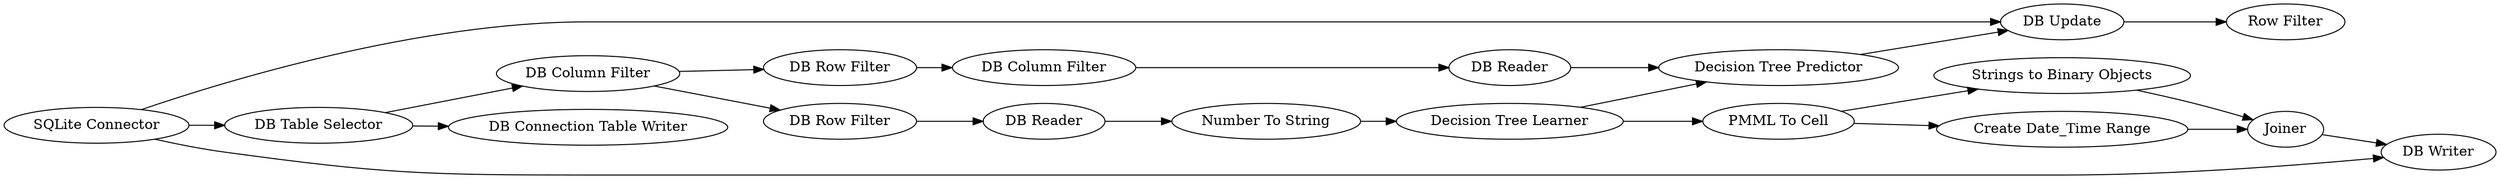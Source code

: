 digraph {
	"-4200548155873583591_187" [label="DB Row Filter"]
	"-6601553026806681764_190" [label="Strings to Binary Objects"]
	"-4200548155873583591_183" [label="SQLite Connector"]
	"-4200548155873583591_184" [label="DB Table Selector"]
	"-4200548155873583591_198" [label="DB Connection Table Writer"]
	"-4200548155873583591_196" [label="DB Reader"]
	"-4200548155873583591_186" [label="DB Row Filter"]
	"-6601553026806681764_191" [label="Create Date_Time Range"]
	"-4200548155873583591_199" [label="DB Writer"]
	"-4200548155873583591_190" [label="Number To String"]
	"-4200548155873583591_202" [label="DB Update"]
	"-4200548155873583591_194" [label="DB Reader"]
	"-4200548155873583591_195" [label="Decision Tree Learner"]
	"-6601553026806681764_192" [label=Joiner]
	"-4200548155873583591_185" [label="DB Column Filter"]
	"-4200548155873583591_201" [label="Row Filter"]
	"-4200548155873583591_193" [label="Decision Tree Predictor"]
	"-4200548155873583591_188" [label="DB Column Filter"]
	"-6601553026806681764_177" [label="PMML To Cell"]
	"-6601553026806681764_192" -> "-4200548155873583591_199"
	"-4200548155873583591_184" -> "-4200548155873583591_198"
	"-4200548155873583591_183" -> "-4200548155873583591_184"
	"-4200548155873583591_202" -> "-4200548155873583591_201"
	"-4200548155873583591_195" -> "-6601553026806681764_177"
	"-4200548155873583591_190" -> "-4200548155873583591_195"
	"-6601553026806681764_191" -> "-6601553026806681764_192"
	"-4200548155873583591_183" -> "-4200548155873583591_199"
	"-6601553026806681764_190" -> "-6601553026806681764_192"
	"-4200548155873583591_193" -> "-4200548155873583591_202"
	"-4200548155873583591_185" -> "-4200548155873583591_186"
	"-4200548155873583591_185" -> "-4200548155873583591_187"
	"-4200548155873583591_194" -> "-4200548155873583591_190"
	"-4200548155873583591_188" -> "-4200548155873583591_196"
	"-4200548155873583591_187" -> "-4200548155873583591_188"
	"-4200548155873583591_183" -> "-4200548155873583591_202"
	"-6601553026806681764_177" -> "-6601553026806681764_191"
	"-6601553026806681764_177" -> "-6601553026806681764_190"
	"-4200548155873583591_186" -> "-4200548155873583591_194"
	"-4200548155873583591_184" -> "-4200548155873583591_185"
	"-4200548155873583591_195" -> "-4200548155873583591_193"
	"-4200548155873583591_196" -> "-4200548155873583591_193"
	rankdir=LR
}

